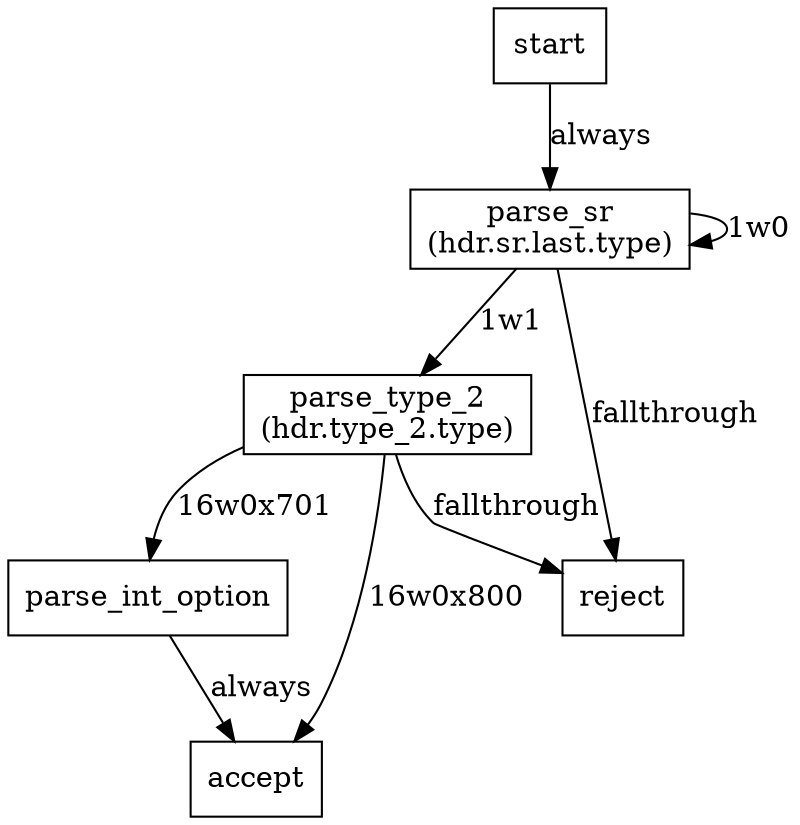digraph MyParser{
start [shape=rectangle,label="start"]
parse_sr [shape=rectangle,label="parse_sr
(hdr.sr.last.type)"]
parse_type_2 [shape=rectangle,label="parse_type_2
(hdr.type_2.type)"]
parse_int_option [shape=rectangle,label="parse_int_option"]
accept [shape=rectangle,label="accept"]
reject [shape=rectangle,label="reject"]
start -> parse_sr [label="always"]
parse_sr -> parse_sr [label="1w0"]
parse_sr -> parse_type_2 [label="1w1"]
parse_sr -> reject [label="fallthrough"]
parse_type_2 -> parse_int_option [label="16w0x701"]
parse_type_2 -> accept [label="16w0x800"]
parse_type_2 -> reject [label="fallthrough"]
parse_int_option -> accept [label="always"]
}
